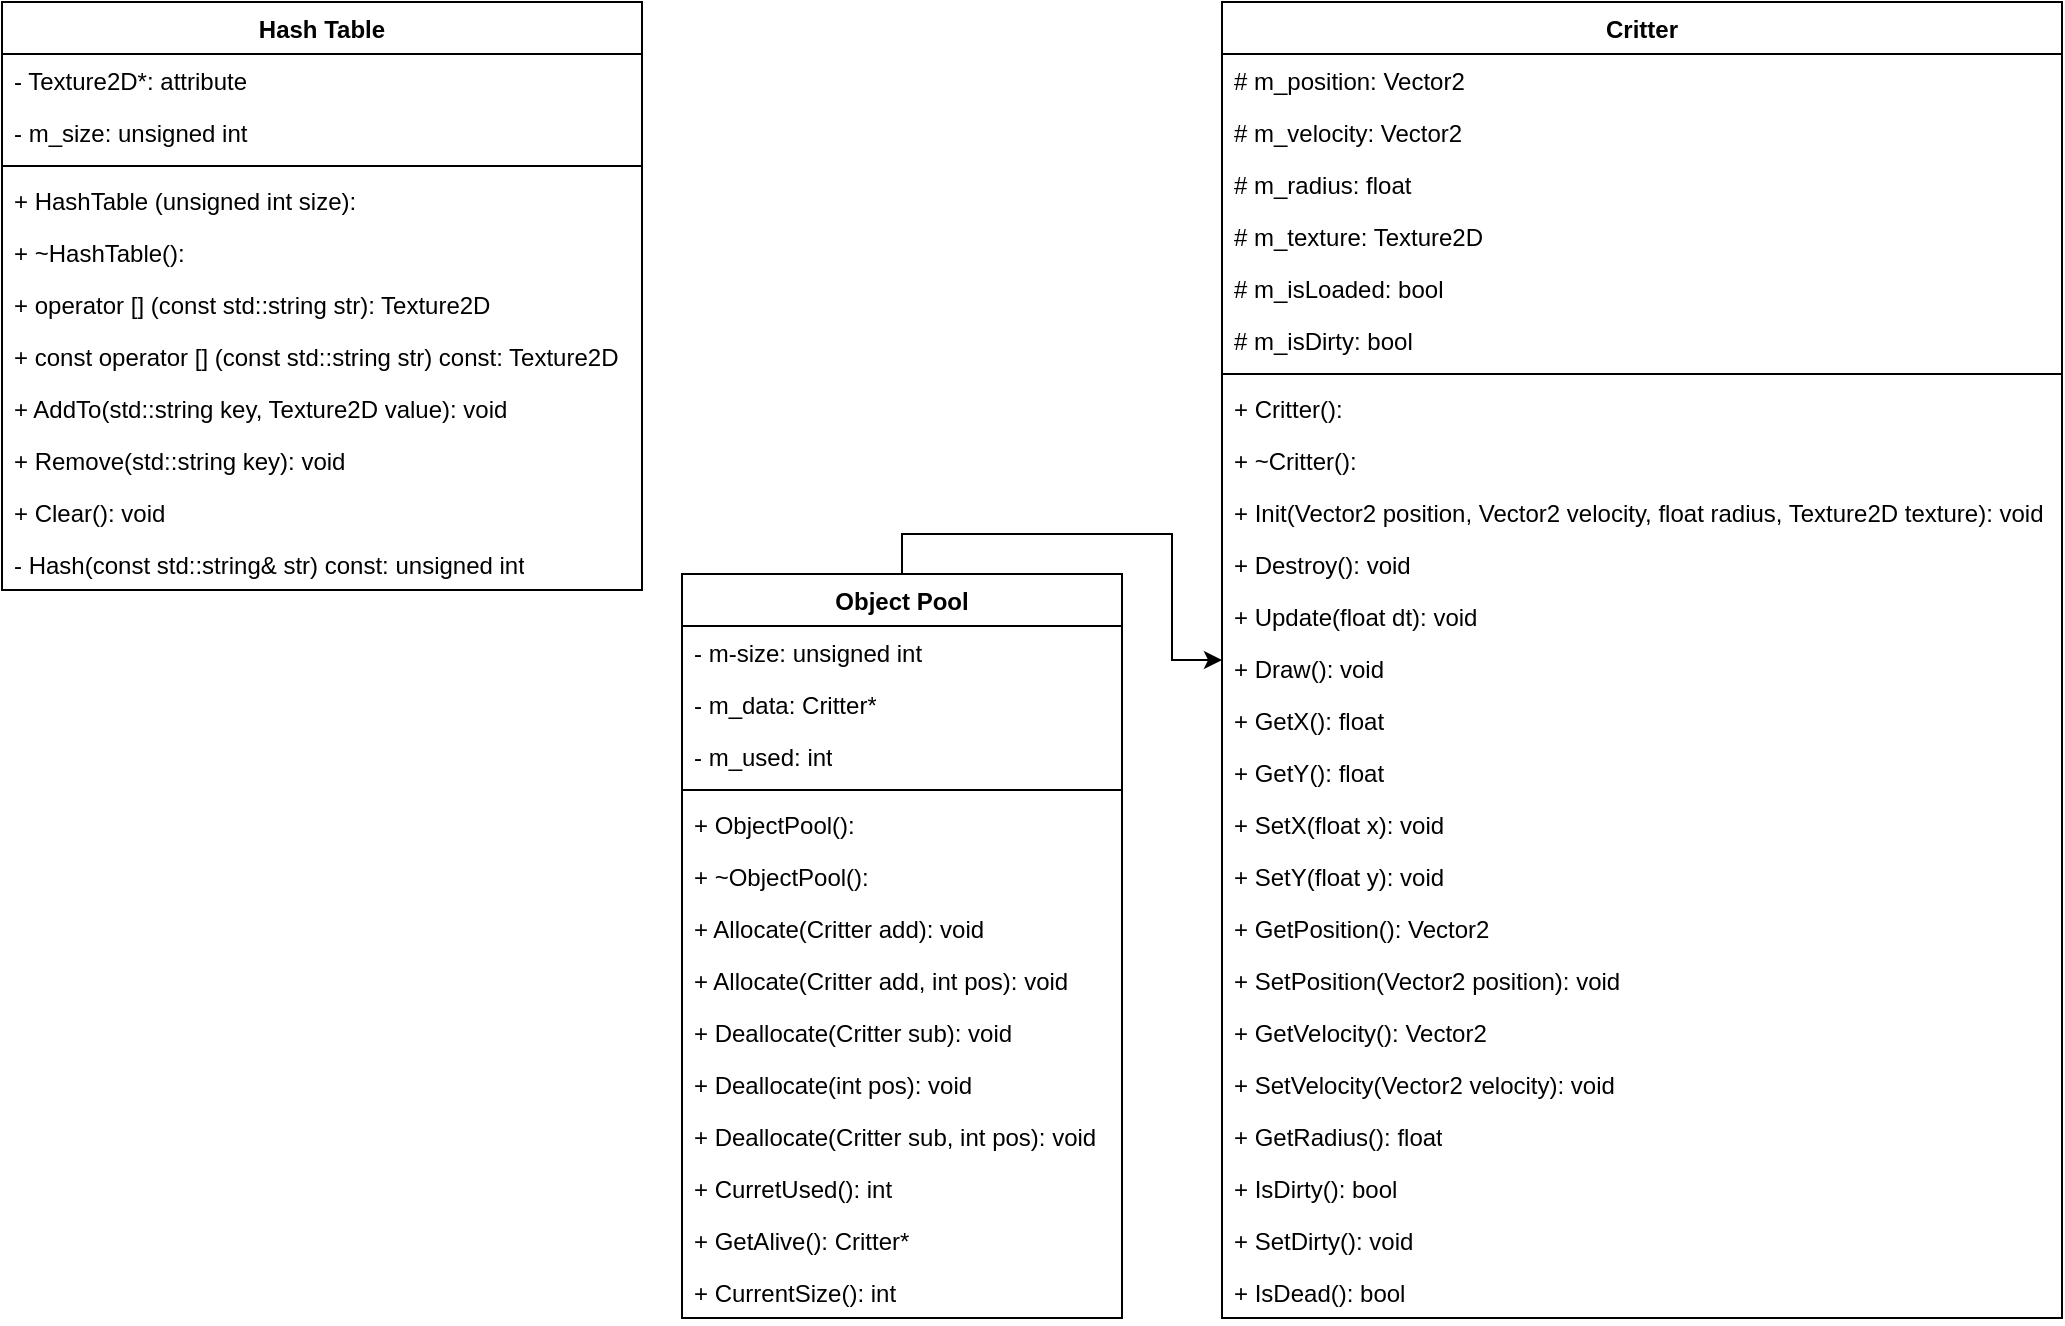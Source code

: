 <mxfile version="24.7.6">
  <diagram id="C5RBs43oDa-KdzZeNtuy" name="Page-1">
    <mxGraphModel dx="2261" dy="780" grid="1" gridSize="10" guides="1" tooltips="1" connect="1" arrows="1" fold="1" page="1" pageScale="1" pageWidth="827" pageHeight="1169" math="0" shadow="0">
      <root>
        <mxCell id="WIyWlLk6GJQsqaUBKTNV-0" />
        <mxCell id="WIyWlLk6GJQsqaUBKTNV-1" parent="WIyWlLk6GJQsqaUBKTNV-0" />
        <mxCell id="M2x-a3o59LUy4ZOzApbj-30" style="rounded=0;orthogonalLoop=1;jettySize=auto;html=1;exitX=0.5;exitY=0;exitDx=0;exitDy=0;edgeStyle=orthogonalEdgeStyle;elbow=vertical;endArrow=classic;endFill=1;startArrow=none;startFill=0;" parent="WIyWlLk6GJQsqaUBKTNV-1" source="M2x-a3o59LUy4ZOzApbj-11" target="M2x-a3o59LUy4ZOzApbj-26" edge="1">
          <mxGeometry relative="1" as="geometry" />
        </mxCell>
        <mxCell id="M2x-a3o59LUy4ZOzApbj-11" value="Object Pool" style="swimlane;fontStyle=1;align=center;verticalAlign=top;childLayout=stackLayout;horizontal=1;startSize=26;horizontalStack=0;resizeParent=1;resizeParentMax=0;resizeLast=0;collapsible=1;marginBottom=0;whiteSpace=wrap;html=1;" parent="WIyWlLk6GJQsqaUBKTNV-1" vertex="1">
          <mxGeometry x="120" y="306" width="220" height="372" as="geometry" />
        </mxCell>
        <mxCell id="M2x-a3o59LUy4ZOzApbj-12" value="- m-size: unsigned int" style="text;strokeColor=none;fillColor=none;align=left;verticalAlign=top;spacingLeft=4;spacingRight=4;overflow=hidden;rotatable=0;points=[[0,0.5],[1,0.5]];portConstraint=eastwest;whiteSpace=wrap;html=1;" parent="M2x-a3o59LUy4ZOzApbj-11" vertex="1">
          <mxGeometry y="26" width="220" height="26" as="geometry" />
        </mxCell>
        <mxCell id="M2x-a3o59LUy4ZOzApbj-16" value="- m_data: Critter*" style="text;strokeColor=none;fillColor=none;align=left;verticalAlign=top;spacingLeft=4;spacingRight=4;overflow=hidden;rotatable=0;points=[[0,0.5],[1,0.5]];portConstraint=eastwest;whiteSpace=wrap;html=1;" parent="M2x-a3o59LUy4ZOzApbj-11" vertex="1">
          <mxGeometry y="52" width="220" height="26" as="geometry" />
        </mxCell>
        <mxCell id="M2x-a3o59LUy4ZOzApbj-17" value="- m_used: int" style="text;strokeColor=none;fillColor=none;align=left;verticalAlign=top;spacingLeft=4;spacingRight=4;overflow=hidden;rotatable=0;points=[[0,0.5],[1,0.5]];portConstraint=eastwest;whiteSpace=wrap;html=1;" parent="M2x-a3o59LUy4ZOzApbj-11" vertex="1">
          <mxGeometry y="78" width="220" height="26" as="geometry" />
        </mxCell>
        <mxCell id="M2x-a3o59LUy4ZOzApbj-13" value="" style="line;strokeWidth=1;fillColor=none;align=left;verticalAlign=middle;spacingTop=-1;spacingLeft=3;spacingRight=3;rotatable=0;labelPosition=right;points=[];portConstraint=eastwest;strokeColor=inherit;" parent="M2x-a3o59LUy4ZOzApbj-11" vertex="1">
          <mxGeometry y="104" width="220" height="8" as="geometry" />
        </mxCell>
        <mxCell id="M2x-a3o59LUy4ZOzApbj-52" value="+ ObjectPool():" style="text;strokeColor=none;fillColor=none;align=left;verticalAlign=top;spacingLeft=4;spacingRight=4;overflow=hidden;rotatable=0;points=[[0,0.5],[1,0.5]];portConstraint=eastwest;whiteSpace=wrap;html=1;" parent="M2x-a3o59LUy4ZOzApbj-11" vertex="1">
          <mxGeometry y="112" width="220" height="26" as="geometry" />
        </mxCell>
        <mxCell id="M2x-a3o59LUy4ZOzApbj-54" value="+ ~ObjectPool():" style="text;strokeColor=none;fillColor=none;align=left;verticalAlign=top;spacingLeft=4;spacingRight=4;overflow=hidden;rotatable=0;points=[[0,0.5],[1,0.5]];portConstraint=eastwest;whiteSpace=wrap;html=1;" parent="M2x-a3o59LUy4ZOzApbj-11" vertex="1">
          <mxGeometry y="138" width="220" height="26" as="geometry" />
        </mxCell>
        <mxCell id="M2x-a3o59LUy4ZOzApbj-14" value="+ Allocate(Critter add): void" style="text;strokeColor=none;fillColor=none;align=left;verticalAlign=top;spacingLeft=4;spacingRight=4;overflow=hidden;rotatable=0;points=[[0,0.5],[1,0.5]];portConstraint=eastwest;whiteSpace=wrap;html=1;" parent="M2x-a3o59LUy4ZOzApbj-11" vertex="1">
          <mxGeometry y="164" width="220" height="26" as="geometry" />
        </mxCell>
        <mxCell id="M2x-a3o59LUy4ZOzApbj-19" value="+ Allocate(Critter add, int pos): void" style="text;strokeColor=none;fillColor=none;align=left;verticalAlign=top;spacingLeft=4;spacingRight=4;overflow=hidden;rotatable=0;points=[[0,0.5],[1,0.5]];portConstraint=eastwest;whiteSpace=wrap;html=1;" parent="M2x-a3o59LUy4ZOzApbj-11" vertex="1">
          <mxGeometry y="190" width="220" height="26" as="geometry" />
        </mxCell>
        <mxCell id="M2x-a3o59LUy4ZOzApbj-20" value="+ Deallocate(Critter sub): void" style="text;strokeColor=none;fillColor=none;align=left;verticalAlign=top;spacingLeft=4;spacingRight=4;overflow=hidden;rotatable=0;points=[[0,0.5],[1,0.5]];portConstraint=eastwest;whiteSpace=wrap;html=1;" parent="M2x-a3o59LUy4ZOzApbj-11" vertex="1">
          <mxGeometry y="216" width="220" height="26" as="geometry" />
        </mxCell>
        <mxCell id="M2x-a3o59LUy4ZOzApbj-22" value="+ Deallocate(int pos): void" style="text;strokeColor=none;fillColor=none;align=left;verticalAlign=top;spacingLeft=4;spacingRight=4;overflow=hidden;rotatable=0;points=[[0,0.5],[1,0.5]];portConstraint=eastwest;whiteSpace=wrap;html=1;" parent="M2x-a3o59LUy4ZOzApbj-11" vertex="1">
          <mxGeometry y="242" width="220" height="26" as="geometry" />
        </mxCell>
        <mxCell id="M2x-a3o59LUy4ZOzApbj-23" value="+ Deallocate(Critter sub, int pos): void" style="text;strokeColor=none;fillColor=none;align=left;verticalAlign=top;spacingLeft=4;spacingRight=4;overflow=hidden;rotatable=0;points=[[0,0.5],[1,0.5]];portConstraint=eastwest;whiteSpace=wrap;html=1;" parent="M2x-a3o59LUy4ZOzApbj-11" vertex="1">
          <mxGeometry y="268" width="220" height="26" as="geometry" />
        </mxCell>
        <mxCell id="M2x-a3o59LUy4ZOzApbj-24" value="+ CurretUsed(): int" style="text;strokeColor=none;fillColor=none;align=left;verticalAlign=top;spacingLeft=4;spacingRight=4;overflow=hidden;rotatable=0;points=[[0,0.5],[1,0.5]];portConstraint=eastwest;whiteSpace=wrap;html=1;" parent="M2x-a3o59LUy4ZOzApbj-11" vertex="1">
          <mxGeometry y="294" width="220" height="26" as="geometry" />
        </mxCell>
        <mxCell id="M2x-a3o59LUy4ZOzApbj-25" value="+ GetAlive(): Critter*" style="text;strokeColor=none;fillColor=none;align=left;verticalAlign=top;spacingLeft=4;spacingRight=4;overflow=hidden;rotatable=0;points=[[0,0.5],[1,0.5]];portConstraint=eastwest;whiteSpace=wrap;html=1;" parent="M2x-a3o59LUy4ZOzApbj-11" vertex="1">
          <mxGeometry y="320" width="220" height="26" as="geometry" />
        </mxCell>
        <mxCell id="M2x-a3o59LUy4ZOzApbj-21" value="+ CurrentSize(): int" style="text;strokeColor=none;fillColor=none;align=left;verticalAlign=top;spacingLeft=4;spacingRight=4;overflow=hidden;rotatable=0;points=[[0,0.5],[1,0.5]];portConstraint=eastwest;whiteSpace=wrap;html=1;" parent="M2x-a3o59LUy4ZOzApbj-11" vertex="1">
          <mxGeometry y="346" width="220" height="26" as="geometry" />
        </mxCell>
        <mxCell id="M2x-a3o59LUy4ZOzApbj-26" value="Critter" style="swimlane;fontStyle=1;align=center;verticalAlign=top;childLayout=stackLayout;horizontal=1;startSize=26;horizontalStack=0;resizeParent=1;resizeParentMax=0;resizeLast=0;collapsible=1;marginBottom=0;whiteSpace=wrap;html=1;" parent="WIyWlLk6GJQsqaUBKTNV-1" vertex="1">
          <mxGeometry x="390" y="20" width="420" height="658" as="geometry" />
        </mxCell>
        <mxCell id="M2x-a3o59LUy4ZOzApbj-27" value="# m_position: Vector2" style="text;strokeColor=none;fillColor=none;align=left;verticalAlign=top;spacingLeft=4;spacingRight=4;overflow=hidden;rotatable=0;points=[[0,0.5],[1,0.5]];portConstraint=eastwest;whiteSpace=wrap;html=1;" parent="M2x-a3o59LUy4ZOzApbj-26" vertex="1">
          <mxGeometry y="26" width="420" height="26" as="geometry" />
        </mxCell>
        <mxCell id="M2x-a3o59LUy4ZOzApbj-31" value="# m_velocity: Vector2" style="text;strokeColor=none;fillColor=none;align=left;verticalAlign=top;spacingLeft=4;spacingRight=4;overflow=hidden;rotatable=0;points=[[0,0.5],[1,0.5]];portConstraint=eastwest;whiteSpace=wrap;html=1;" parent="M2x-a3o59LUy4ZOzApbj-26" vertex="1">
          <mxGeometry y="52" width="420" height="26" as="geometry" />
        </mxCell>
        <mxCell id="M2x-a3o59LUy4ZOzApbj-32" value="# m_radius: float" style="text;strokeColor=none;fillColor=none;align=left;verticalAlign=top;spacingLeft=4;spacingRight=4;overflow=hidden;rotatable=0;points=[[0,0.5],[1,0.5]];portConstraint=eastwest;whiteSpace=wrap;html=1;" parent="M2x-a3o59LUy4ZOzApbj-26" vertex="1">
          <mxGeometry y="78" width="420" height="26" as="geometry" />
        </mxCell>
        <mxCell id="M2x-a3o59LUy4ZOzApbj-33" value="# m_texture: Texture2D" style="text;strokeColor=none;fillColor=none;align=left;verticalAlign=top;spacingLeft=4;spacingRight=4;overflow=hidden;rotatable=0;points=[[0,0.5],[1,0.5]];portConstraint=eastwest;whiteSpace=wrap;html=1;" parent="M2x-a3o59LUy4ZOzApbj-26" vertex="1">
          <mxGeometry y="104" width="420" height="26" as="geometry" />
        </mxCell>
        <mxCell id="M2x-a3o59LUy4ZOzApbj-34" value="# m_isLoaded: bool" style="text;strokeColor=none;fillColor=none;align=left;verticalAlign=top;spacingLeft=4;spacingRight=4;overflow=hidden;rotatable=0;points=[[0,0.5],[1,0.5]];portConstraint=eastwest;whiteSpace=wrap;html=1;" parent="M2x-a3o59LUy4ZOzApbj-26" vertex="1">
          <mxGeometry y="130" width="420" height="26" as="geometry" />
        </mxCell>
        <mxCell id="M2x-a3o59LUy4ZOzApbj-35" value="# m_isDirty: bool" style="text;strokeColor=none;fillColor=none;align=left;verticalAlign=top;spacingLeft=4;spacingRight=4;overflow=hidden;rotatable=0;points=[[0,0.5],[1,0.5]];portConstraint=eastwest;whiteSpace=wrap;html=1;" parent="M2x-a3o59LUy4ZOzApbj-26" vertex="1">
          <mxGeometry y="156" width="420" height="26" as="geometry" />
        </mxCell>
        <mxCell id="M2x-a3o59LUy4ZOzApbj-28" value="" style="line;strokeWidth=1;fillColor=none;align=left;verticalAlign=middle;spacingTop=-1;spacingLeft=3;spacingRight=3;rotatable=0;labelPosition=right;points=[];portConstraint=eastwest;strokeColor=inherit;" parent="M2x-a3o59LUy4ZOzApbj-26" vertex="1">
          <mxGeometry y="182" width="420" height="8" as="geometry" />
        </mxCell>
        <mxCell id="M2x-a3o59LUy4ZOzApbj-50" value="+ Critter():" style="text;strokeColor=none;fillColor=none;align=left;verticalAlign=top;spacingLeft=4;spacingRight=4;overflow=hidden;rotatable=0;points=[[0,0.5],[1,0.5]];portConstraint=eastwest;whiteSpace=wrap;html=1;" parent="M2x-a3o59LUy4ZOzApbj-26" vertex="1">
          <mxGeometry y="190" width="420" height="26" as="geometry" />
        </mxCell>
        <mxCell id="M2x-a3o59LUy4ZOzApbj-53" value="+ ~Critter():" style="text;strokeColor=none;fillColor=none;align=left;verticalAlign=top;spacingLeft=4;spacingRight=4;overflow=hidden;rotatable=0;points=[[0,0.5],[1,0.5]];portConstraint=eastwest;whiteSpace=wrap;html=1;" parent="M2x-a3o59LUy4ZOzApbj-26" vertex="1">
          <mxGeometry y="216" width="420" height="26" as="geometry" />
        </mxCell>
        <mxCell id="M2x-a3o59LUy4ZOzApbj-42" value="+ Init(Vector2 position, Vector2 velocity, float radius, Texture2D texture): void" style="text;strokeColor=none;fillColor=none;align=left;verticalAlign=top;spacingLeft=4;spacingRight=4;overflow=hidden;rotatable=0;points=[[0,0.5],[1,0.5]];portConstraint=eastwest;whiteSpace=wrap;html=1;" parent="M2x-a3o59LUy4ZOzApbj-26" vertex="1">
          <mxGeometry y="242" width="420" height="26" as="geometry" />
        </mxCell>
        <mxCell id="M2x-a3o59LUy4ZOzApbj-48" value="+ Destroy(): void" style="text;strokeColor=none;fillColor=none;align=left;verticalAlign=top;spacingLeft=4;spacingRight=4;overflow=hidden;rotatable=0;points=[[0,0.5],[1,0.5]];portConstraint=eastwest;whiteSpace=wrap;html=1;" parent="M2x-a3o59LUy4ZOzApbj-26" vertex="1">
          <mxGeometry y="268" width="420" height="26" as="geometry" />
        </mxCell>
        <mxCell id="M2x-a3o59LUy4ZOzApbj-49" value="+ Update(float dt): void" style="text;strokeColor=none;fillColor=none;align=left;verticalAlign=top;spacingLeft=4;spacingRight=4;overflow=hidden;rotatable=0;points=[[0,0.5],[1,0.5]];portConstraint=eastwest;whiteSpace=wrap;html=1;" parent="M2x-a3o59LUy4ZOzApbj-26" vertex="1">
          <mxGeometry y="294" width="420" height="26" as="geometry" />
        </mxCell>
        <mxCell id="M2x-a3o59LUy4ZOzApbj-36" value="+ Draw(): void" style="text;strokeColor=none;fillColor=none;align=left;verticalAlign=top;spacingLeft=4;spacingRight=4;overflow=hidden;rotatable=0;points=[[0,0.5],[1,0.5]];portConstraint=eastwest;whiteSpace=wrap;html=1;" parent="M2x-a3o59LUy4ZOzApbj-26" vertex="1">
          <mxGeometry y="320" width="420" height="26" as="geometry" />
        </mxCell>
        <mxCell id="M2x-a3o59LUy4ZOzApbj-46" value="+ GetX(): float" style="text;strokeColor=none;fillColor=none;align=left;verticalAlign=top;spacingLeft=4;spacingRight=4;overflow=hidden;rotatable=0;points=[[0,0.5],[1,0.5]];portConstraint=eastwest;whiteSpace=wrap;html=1;" parent="M2x-a3o59LUy4ZOzApbj-26" vertex="1">
          <mxGeometry y="346" width="420" height="26" as="geometry" />
        </mxCell>
        <mxCell id="M2x-a3o59LUy4ZOzApbj-41" value="+ GetY(): float" style="text;strokeColor=none;fillColor=none;align=left;verticalAlign=top;spacingLeft=4;spacingRight=4;overflow=hidden;rotatable=0;points=[[0,0.5],[1,0.5]];portConstraint=eastwest;whiteSpace=wrap;html=1;" parent="M2x-a3o59LUy4ZOzApbj-26" vertex="1">
          <mxGeometry y="372" width="420" height="26" as="geometry" />
        </mxCell>
        <mxCell id="M2x-a3o59LUy4ZOzApbj-51" value="+ SetX(float x): void" style="text;strokeColor=none;fillColor=none;align=left;verticalAlign=top;spacingLeft=4;spacingRight=4;overflow=hidden;rotatable=0;points=[[0,0.5],[1,0.5]];portConstraint=eastwest;whiteSpace=wrap;html=1;" parent="M2x-a3o59LUy4ZOzApbj-26" vertex="1">
          <mxGeometry y="398" width="420" height="26" as="geometry" />
        </mxCell>
        <mxCell id="M2x-a3o59LUy4ZOzApbj-37" value="+ SetY(float y): void" style="text;strokeColor=none;fillColor=none;align=left;verticalAlign=top;spacingLeft=4;spacingRight=4;overflow=hidden;rotatable=0;points=[[0,0.5],[1,0.5]];portConstraint=eastwest;whiteSpace=wrap;html=1;" parent="M2x-a3o59LUy4ZOzApbj-26" vertex="1">
          <mxGeometry y="424" width="420" height="26" as="geometry" />
        </mxCell>
        <mxCell id="M2x-a3o59LUy4ZOzApbj-39" value="+ GetPosition(): Vector2" style="text;strokeColor=none;fillColor=none;align=left;verticalAlign=top;spacingLeft=4;spacingRight=4;overflow=hidden;rotatable=0;points=[[0,0.5],[1,0.5]];portConstraint=eastwest;whiteSpace=wrap;html=1;" parent="M2x-a3o59LUy4ZOzApbj-26" vertex="1">
          <mxGeometry y="450" width="420" height="26" as="geometry" />
        </mxCell>
        <mxCell id="M2x-a3o59LUy4ZOzApbj-38" value="+ SetPosition(Vector2 position): void" style="text;strokeColor=none;fillColor=none;align=left;verticalAlign=top;spacingLeft=4;spacingRight=4;overflow=hidden;rotatable=0;points=[[0,0.5],[1,0.5]];portConstraint=eastwest;whiteSpace=wrap;html=1;" parent="M2x-a3o59LUy4ZOzApbj-26" vertex="1">
          <mxGeometry y="476" width="420" height="26" as="geometry" />
        </mxCell>
        <mxCell id="M2x-a3o59LUy4ZOzApbj-40" value="+ GetVelocity(): Vector2" style="text;strokeColor=none;fillColor=none;align=left;verticalAlign=top;spacingLeft=4;spacingRight=4;overflow=hidden;rotatable=0;points=[[0,0.5],[1,0.5]];portConstraint=eastwest;whiteSpace=wrap;html=1;" parent="M2x-a3o59LUy4ZOzApbj-26" vertex="1">
          <mxGeometry y="502" width="420" height="26" as="geometry" />
        </mxCell>
        <mxCell id="M2x-a3o59LUy4ZOzApbj-44" value="+ SetVelocity(Vector2 velocity): void" style="text;strokeColor=none;fillColor=none;align=left;verticalAlign=top;spacingLeft=4;spacingRight=4;overflow=hidden;rotatable=0;points=[[0,0.5],[1,0.5]];portConstraint=eastwest;whiteSpace=wrap;html=1;" parent="M2x-a3o59LUy4ZOzApbj-26" vertex="1">
          <mxGeometry y="528" width="420" height="26" as="geometry" />
        </mxCell>
        <mxCell id="M2x-a3o59LUy4ZOzApbj-43" value="+ GetRadius(): float" style="text;strokeColor=none;fillColor=none;align=left;verticalAlign=top;spacingLeft=4;spacingRight=4;overflow=hidden;rotatable=0;points=[[0,0.5],[1,0.5]];portConstraint=eastwest;whiteSpace=wrap;html=1;" parent="M2x-a3o59LUy4ZOzApbj-26" vertex="1">
          <mxGeometry y="554" width="420" height="26" as="geometry" />
        </mxCell>
        <mxCell id="M2x-a3o59LUy4ZOzApbj-45" value="+ IsDirty(): bool" style="text;strokeColor=none;fillColor=none;align=left;verticalAlign=top;spacingLeft=4;spacingRight=4;overflow=hidden;rotatable=0;points=[[0,0.5],[1,0.5]];portConstraint=eastwest;whiteSpace=wrap;html=1;" parent="M2x-a3o59LUy4ZOzApbj-26" vertex="1">
          <mxGeometry y="580" width="420" height="26" as="geometry" />
        </mxCell>
        <mxCell id="M2x-a3o59LUy4ZOzApbj-47" value="+ SetDirty(): void" style="text;strokeColor=none;fillColor=none;align=left;verticalAlign=top;spacingLeft=4;spacingRight=4;overflow=hidden;rotatable=0;points=[[0,0.5],[1,0.5]];portConstraint=eastwest;whiteSpace=wrap;html=1;" parent="M2x-a3o59LUy4ZOzApbj-26" vertex="1">
          <mxGeometry y="606" width="420" height="26" as="geometry" />
        </mxCell>
        <mxCell id="M2x-a3o59LUy4ZOzApbj-29" value="+ IsDead(): bool" style="text;strokeColor=none;fillColor=none;align=left;verticalAlign=top;spacingLeft=4;spacingRight=4;overflow=hidden;rotatable=0;points=[[0,0.5],[1,0.5]];portConstraint=eastwest;whiteSpace=wrap;html=1;" parent="M2x-a3o59LUy4ZOzApbj-26" vertex="1">
          <mxGeometry y="632" width="420" height="26" as="geometry" />
        </mxCell>
        <mxCell id="M2x-a3o59LUy4ZOzApbj-55" value="Hash Table" style="swimlane;fontStyle=1;align=center;verticalAlign=top;childLayout=stackLayout;horizontal=1;startSize=26;horizontalStack=0;resizeParent=1;resizeParentMax=0;resizeLast=0;collapsible=1;marginBottom=0;whiteSpace=wrap;html=1;" parent="WIyWlLk6GJQsqaUBKTNV-1" vertex="1">
          <mxGeometry x="-220" y="20" width="320" height="294" as="geometry" />
        </mxCell>
        <mxCell id="M2x-a3o59LUy4ZOzApbj-59" value="- Texture2D*:&amp;nbsp;&lt;span style=&quot;color: rgba(0, 0, 0, 0); font-family: monospace; font-size: 0px; text-wrap: nowrap;&quot;&gt;%3CmxGraphModel%3E%3Croot%3E%3CmxCell%20id%3D%220%22%2F%3E%3CmxCell%20id%3D%221%22%20parent%3D%220%22%2F%3E%3CmxCell%20id%3D%222%22%20value%3D%22%2B%20method(type)%3A%20type%22%20style%3D%22text%3BstrokeColor%3Dnone%3BfillColor%3Dnone%3Balign%3Dleft%3BverticalAlign%3Dtop%3BspacingLeft%3D4%3BspacingRight%3D4%3Boverflow%3Dhidden%3Brotatable%3D0%3Bpoints%3D%5B%5B0%2C0.5%5D%2C%5B1%2C0.5%5D%5D%3BportConstraint%3Deastwest%3BwhiteSpace%3Dwrap%3Bhtml%3D1%3B%22%20vertex%3D%221%22%20parent%3D%221%22%3E%3CmxGeometry%20x%3D%22200%22%20y%3D%22262%22%20width%3D%22160%22%20height%3D%2226%22%20as%3D%22geometry%22%2F%3E%3C%2FmxCell%3E%3C%2Froot%3E%3C%2FmxGraphModel%3E&lt;/span&gt;attribute" style="text;strokeColor=none;fillColor=none;align=left;verticalAlign=top;spacingLeft=4;spacingRight=4;overflow=hidden;rotatable=0;points=[[0,0.5],[1,0.5]];portConstraint=eastwest;whiteSpace=wrap;html=1;" parent="M2x-a3o59LUy4ZOzApbj-55" vertex="1">
          <mxGeometry y="26" width="320" height="26" as="geometry" />
        </mxCell>
        <mxCell id="M2x-a3o59LUy4ZOzApbj-56" value="- m_size: unsigned int" style="text;strokeColor=none;fillColor=none;align=left;verticalAlign=top;spacingLeft=4;spacingRight=4;overflow=hidden;rotatable=0;points=[[0,0.5],[1,0.5]];portConstraint=eastwest;whiteSpace=wrap;html=1;" parent="M2x-a3o59LUy4ZOzApbj-55" vertex="1">
          <mxGeometry y="52" width="320" height="26" as="geometry" />
        </mxCell>
        <mxCell id="M2x-a3o59LUy4ZOzApbj-57" value="" style="line;strokeWidth=1;fillColor=none;align=left;verticalAlign=middle;spacingTop=-1;spacingLeft=3;spacingRight=3;rotatable=0;labelPosition=right;points=[];portConstraint=eastwest;strokeColor=inherit;" parent="M2x-a3o59LUy4ZOzApbj-55" vertex="1">
          <mxGeometry y="78" width="320" height="8" as="geometry" />
        </mxCell>
        <mxCell id="M2x-a3o59LUy4ZOzApbj-58" value="+ HashTable (unsigned int size):" style="text;strokeColor=none;fillColor=none;align=left;verticalAlign=top;spacingLeft=4;spacingRight=4;overflow=hidden;rotatable=0;points=[[0,0.5],[1,0.5]];portConstraint=eastwest;whiteSpace=wrap;html=1;" parent="M2x-a3o59LUy4ZOzApbj-55" vertex="1">
          <mxGeometry y="86" width="320" height="26" as="geometry" />
        </mxCell>
        <mxCell id="M2x-a3o59LUy4ZOzApbj-60" value="+ ~HashTable():" style="text;strokeColor=none;fillColor=none;align=left;verticalAlign=top;spacingLeft=4;spacingRight=4;overflow=hidden;rotatable=0;points=[[0,0.5],[1,0.5]];portConstraint=eastwest;whiteSpace=wrap;html=1;" parent="M2x-a3o59LUy4ZOzApbj-55" vertex="1">
          <mxGeometry y="112" width="320" height="26" as="geometry" />
        </mxCell>
        <mxCell id="M2x-a3o59LUy4ZOzApbj-65" value="+ operator [] (const std::string str): Texture2D" style="text;strokeColor=none;fillColor=none;align=left;verticalAlign=top;spacingLeft=4;spacingRight=4;overflow=hidden;rotatable=0;points=[[0,0.5],[1,0.5]];portConstraint=eastwest;whiteSpace=wrap;html=1;" parent="M2x-a3o59LUy4ZOzApbj-55" vertex="1">
          <mxGeometry y="138" width="320" height="26" as="geometry" />
        </mxCell>
        <mxCell id="M2x-a3o59LUy4ZOzApbj-64" value="+ const operator [] (const std::string str) const: Texture2D" style="text;strokeColor=none;fillColor=none;align=left;verticalAlign=top;spacingLeft=4;spacingRight=4;overflow=hidden;rotatable=0;points=[[0,0.5],[1,0.5]];portConstraint=eastwest;whiteSpace=wrap;html=1;" parent="M2x-a3o59LUy4ZOzApbj-55" vertex="1">
          <mxGeometry y="164" width="320" height="26" as="geometry" />
        </mxCell>
        <mxCell id="M2x-a3o59LUy4ZOzApbj-63" value="+ AddTo(std::string key, Texture2D value): void" style="text;strokeColor=none;fillColor=none;align=left;verticalAlign=top;spacingLeft=4;spacingRight=4;overflow=hidden;rotatable=0;points=[[0,0.5],[1,0.5]];portConstraint=eastwest;whiteSpace=wrap;html=1;" parent="M2x-a3o59LUy4ZOzApbj-55" vertex="1">
          <mxGeometry y="190" width="320" height="26" as="geometry" />
        </mxCell>
        <mxCell id="M2x-a3o59LUy4ZOzApbj-62" value="+ Remove(std::string key): void" style="text;strokeColor=none;fillColor=none;align=left;verticalAlign=top;spacingLeft=4;spacingRight=4;overflow=hidden;rotatable=0;points=[[0,0.5],[1,0.5]];portConstraint=eastwest;whiteSpace=wrap;html=1;" parent="M2x-a3o59LUy4ZOzApbj-55" vertex="1">
          <mxGeometry y="216" width="320" height="26" as="geometry" />
        </mxCell>
        <mxCell id="M2x-a3o59LUy4ZOzApbj-61" value="+ Clear(): void" style="text;strokeColor=none;fillColor=none;align=left;verticalAlign=top;spacingLeft=4;spacingRight=4;overflow=hidden;rotatable=0;points=[[0,0.5],[1,0.5]];portConstraint=eastwest;whiteSpace=wrap;html=1;" parent="M2x-a3o59LUy4ZOzApbj-55" vertex="1">
          <mxGeometry y="242" width="320" height="26" as="geometry" />
        </mxCell>
        <mxCell id="M2x-a3o59LUy4ZOzApbj-66" value="- Hash(const std::string&amp;amp; str) const: unsigned int" style="text;strokeColor=none;fillColor=none;align=left;verticalAlign=top;spacingLeft=4;spacingRight=4;overflow=hidden;rotatable=0;points=[[0,0.5],[1,0.5]];portConstraint=eastwest;whiteSpace=wrap;html=1;" parent="M2x-a3o59LUy4ZOzApbj-55" vertex="1">
          <mxGeometry y="268" width="320" height="26" as="geometry" />
        </mxCell>
      </root>
    </mxGraphModel>
  </diagram>
</mxfile>
